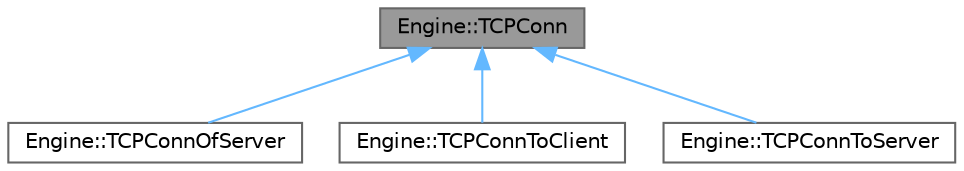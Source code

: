 digraph "Engine::TCPConn"
{
 // LATEX_PDF_SIZE
  bgcolor="transparent";
  edge [fontname=Helvetica,fontsize=10,labelfontname=Helvetica,labelfontsize=10];
  node [fontname=Helvetica,fontsize=10,shape=box,height=0.2,width=0.4];
  Node1 [label="Engine::TCPConn",height=0.2,width=0.4,color="gray40", fillcolor="grey60", style="filled", fontcolor="black",tooltip=" "];
  Node1 -> Node2 [dir="back",color="steelblue1",style="solid"];
  Node2 [label="Engine::TCPConnOfServer",height=0.2,width=0.4,color="gray40", fillcolor="white", style="filled",URL="$class_engine_1_1_t_c_p_conn_of_server.html",tooltip=" "];
  Node1 -> Node3 [dir="back",color="steelblue1",style="solid"];
  Node3 [label="Engine::TCPConnToClient",height=0.2,width=0.4,color="gray40", fillcolor="white", style="filled",URL="$class_engine_1_1_t_c_p_conn_to_client.html",tooltip=" "];
  Node1 -> Node4 [dir="back",color="steelblue1",style="solid"];
  Node4 [label="Engine::TCPConnToServer",height=0.2,width=0.4,color="gray40", fillcolor="white", style="filled",URL="$class_engine_1_1_t_c_p_conn_to_server.html",tooltip=" "];
}
